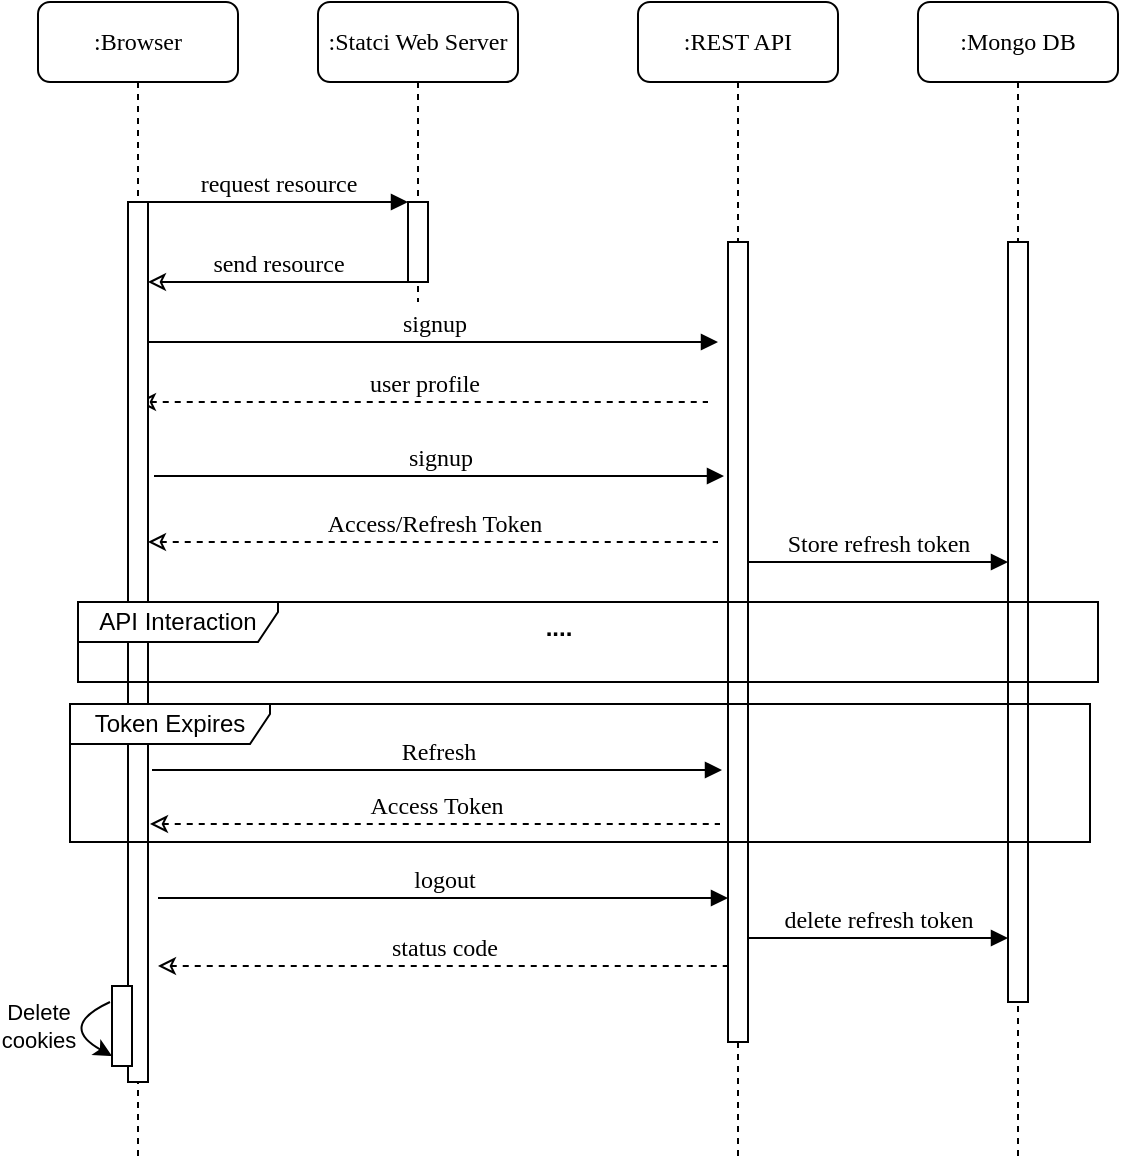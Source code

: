 <mxfile version="27.1.6" pages="2">
  <diagram name="Page-1" id="13e1069c-82ec-6db2-03f1-153e76fe0fe0">
    <mxGraphModel dx="1412" dy="769" grid="1" gridSize="10" guides="1" tooltips="1" connect="1" arrows="1" fold="1" page="1" pageScale="1" pageWidth="1100" pageHeight="850" background="none" math="0" shadow="0">
      <root>
        <mxCell id="0" />
        <mxCell id="1" parent="0" />
        <mxCell id="7baba1c4bc27f4b0-2" value=":Statci Web Server" style="shape=umlLifeline;perimeter=lifelinePerimeter;whiteSpace=wrap;html=1;container=1;collapsible=0;recursiveResize=0;outlineConnect=0;rounded=1;shadow=0;comic=0;labelBackgroundColor=none;strokeWidth=1;fontFamily=Verdana;fontSize=12;align=center;" parent="1" vertex="1">
          <mxGeometry x="240" y="80" width="100" height="150" as="geometry" />
        </mxCell>
        <mxCell id="7baba1c4bc27f4b0-10" value="" style="html=1;points=[];perimeter=orthogonalPerimeter;rounded=0;shadow=0;comic=0;labelBackgroundColor=none;strokeWidth=1;fontFamily=Verdana;fontSize=12;align=center;" parent="7baba1c4bc27f4b0-2" vertex="1">
          <mxGeometry x="45" y="100" width="10" height="40" as="geometry" />
        </mxCell>
        <mxCell id="mMojjaTBQJh_iDhO5BVc-2" value="send resource" style="html=1;verticalAlign=bottom;endArrow=none;entryX=0;entryY=0;labelBackgroundColor=none;fontFamily=Verdana;fontSize=12;edgeStyle=elbowEdgeStyle;elbow=vertical;startArrow=classic;startFill=0;" edge="1" parent="7baba1c4bc27f4b0-2">
          <mxGeometry relative="1" as="geometry">
            <mxPoint x="-85" y="140" as="sourcePoint" />
            <mxPoint x="45" y="140" as="targetPoint" />
          </mxGeometry>
        </mxCell>
        <mxCell id="mMojjaTBQJh_iDhO5BVc-3" value="user profile" style="html=1;verticalAlign=bottom;endArrow=none;labelBackgroundColor=none;fontFamily=Verdana;fontSize=12;startArrow=classic;startFill=0;dashed=1;" edge="1" parent="7baba1c4bc27f4b0-2">
          <mxGeometry relative="1" as="geometry">
            <mxPoint x="-90" y="200" as="sourcePoint" />
            <mxPoint x="195" y="200" as="targetPoint" />
          </mxGeometry>
        </mxCell>
        <mxCell id="7baba1c4bc27f4b0-3" value=":REST API" style="shape=umlLifeline;perimeter=lifelinePerimeter;whiteSpace=wrap;html=1;container=1;collapsible=0;recursiveResize=0;outlineConnect=0;rounded=1;shadow=0;comic=0;labelBackgroundColor=none;strokeWidth=1;fontFamily=Verdana;fontSize=12;align=center;" parent="1" vertex="1">
          <mxGeometry x="400" y="80" width="100" height="580" as="geometry" />
        </mxCell>
        <mxCell id="7baba1c4bc27f4b0-13" value="" style="html=1;points=[];perimeter=orthogonalPerimeter;rounded=0;shadow=0;comic=0;labelBackgroundColor=none;strokeWidth=1;fontFamily=Verdana;fontSize=12;align=center;" parent="7baba1c4bc27f4b0-3" vertex="1">
          <mxGeometry x="45" y="120" width="10" height="400" as="geometry" />
        </mxCell>
        <mxCell id="7baba1c4bc27f4b0-4" value=":Mongo DB" style="shape=umlLifeline;perimeter=lifelinePerimeter;whiteSpace=wrap;html=1;container=1;collapsible=0;recursiveResize=0;outlineConnect=0;rounded=1;shadow=0;comic=0;labelBackgroundColor=none;strokeWidth=1;fontFamily=Verdana;fontSize=12;align=center;" parent="1" vertex="1">
          <mxGeometry x="540" y="80" width="100" height="580" as="geometry" />
        </mxCell>
        <mxCell id="7baba1c4bc27f4b0-16" value="" style="html=1;points=[];perimeter=orthogonalPerimeter;rounded=0;shadow=0;comic=0;labelBackgroundColor=none;strokeWidth=1;fontFamily=Verdana;fontSize=12;align=center;" parent="7baba1c4bc27f4b0-4" vertex="1">
          <mxGeometry x="45" y="120" width="10" height="380" as="geometry" />
        </mxCell>
        <mxCell id="mMojjaTBQJh_iDhO5BVc-9" value="delete refresh token" style="html=1;verticalAlign=bottom;endArrow=block;entryX=0;entryY=0;labelBackgroundColor=none;fontFamily=Verdana;fontSize=12;edgeStyle=elbowEdgeStyle;elbow=vertical;" edge="1" parent="7baba1c4bc27f4b0-4">
          <mxGeometry relative="1" as="geometry">
            <mxPoint x="-85" y="468" as="sourcePoint" />
            <mxPoint x="45" y="468" as="targetPoint" />
          </mxGeometry>
        </mxCell>
        <mxCell id="7baba1c4bc27f4b0-8" value=":Browser" style="shape=umlLifeline;perimeter=lifelinePerimeter;whiteSpace=wrap;html=1;container=1;collapsible=0;recursiveResize=0;outlineConnect=0;rounded=1;shadow=0;comic=0;labelBackgroundColor=none;strokeWidth=1;fontFamily=Verdana;fontSize=12;align=center;" parent="1" vertex="1">
          <mxGeometry x="100" y="80" width="100" height="580" as="geometry" />
        </mxCell>
        <mxCell id="7baba1c4bc27f4b0-9" value="" style="html=1;points=[];perimeter=orthogonalPerimeter;rounded=0;shadow=0;comic=0;labelBackgroundColor=none;strokeWidth=1;fontFamily=Verdana;fontSize=12;align=center;" parent="7baba1c4bc27f4b0-8" vertex="1">
          <mxGeometry x="45" y="100" width="10" height="440" as="geometry" />
        </mxCell>
        <mxCell id="7baba1c4bc27f4b0-20" value="Store refresh token" style="html=1;verticalAlign=bottom;endArrow=block;entryX=0;entryY=0;labelBackgroundColor=none;fontFamily=Verdana;fontSize=12;edgeStyle=elbowEdgeStyle;elbow=vertical;" parent="1" edge="1">
          <mxGeometry relative="1" as="geometry">
            <mxPoint x="455" y="360" as="sourcePoint" />
            <mxPoint x="585" y="360" as="targetPoint" />
          </mxGeometry>
        </mxCell>
        <mxCell id="7baba1c4bc27f4b0-11" value="request resource" style="html=1;verticalAlign=bottom;endArrow=block;entryX=0;entryY=0;labelBackgroundColor=none;fontFamily=Verdana;fontSize=12;edgeStyle=elbowEdgeStyle;elbow=vertical;" parent="1" source="7baba1c4bc27f4b0-9" target="7baba1c4bc27f4b0-10" edge="1">
          <mxGeometry relative="1" as="geometry">
            <mxPoint x="220" y="190" as="sourcePoint" />
          </mxGeometry>
        </mxCell>
        <mxCell id="7baba1c4bc27f4b0-37" value="" style="html=1;points=[];perimeter=orthogonalPerimeter;rounded=0;shadow=0;comic=0;labelBackgroundColor=none;strokeWidth=1;fontFamily=Verdana;fontSize=12;align=center;" parent="1" vertex="1">
          <mxGeometry x="137" y="572" width="10" height="40" as="geometry" />
        </mxCell>
        <mxCell id="7baba1c4bc27f4b0-23" value="signup" style="html=1;verticalAlign=bottom;endArrow=block;labelBackgroundColor=none;fontFamily=Verdana;fontSize=12;" parent="1" edge="1">
          <mxGeometry relative="1" as="geometry">
            <mxPoint x="155" y="250" as="sourcePoint" />
            <mxPoint x="440" y="250" as="targetPoint" />
          </mxGeometry>
        </mxCell>
        <mxCell id="mMojjaTBQJh_iDhO5BVc-4" value="signup" style="html=1;verticalAlign=bottom;endArrow=block;labelBackgroundColor=none;fontFamily=Verdana;fontSize=12;" edge="1" parent="1">
          <mxGeometry relative="1" as="geometry">
            <mxPoint x="158" y="317" as="sourcePoint" />
            <mxPoint x="443" y="317" as="targetPoint" />
          </mxGeometry>
        </mxCell>
        <mxCell id="mMojjaTBQJh_iDhO5BVc-5" value="Access/Refresh Token" style="html=1;verticalAlign=bottom;endArrow=none;labelBackgroundColor=none;fontFamily=Verdana;fontSize=12;startArrow=classic;startFill=0;dashed=1;" edge="1" parent="1">
          <mxGeometry relative="1" as="geometry">
            <mxPoint x="155" y="350" as="sourcePoint" />
            <mxPoint x="440" y="350" as="targetPoint" />
          </mxGeometry>
        </mxCell>
        <mxCell id="mMojjaTBQJh_iDhO5BVc-6" value="logout" style="html=1;verticalAlign=bottom;endArrow=block;labelBackgroundColor=none;fontFamily=Verdana;fontSize=12;" edge="1" parent="1">
          <mxGeometry relative="1" as="geometry">
            <mxPoint x="160" y="528" as="sourcePoint" />
            <mxPoint x="445" y="528" as="targetPoint" />
          </mxGeometry>
        </mxCell>
        <mxCell id="mMojjaTBQJh_iDhO5BVc-10" value="status code" style="html=1;verticalAlign=bottom;endArrow=none;labelBackgroundColor=none;fontFamily=Verdana;fontSize=12;startArrow=classic;startFill=0;dashed=1;" edge="1" parent="1">
          <mxGeometry relative="1" as="geometry">
            <mxPoint x="160" y="562" as="sourcePoint" />
            <mxPoint x="445" y="562" as="targetPoint" />
          </mxGeometry>
        </mxCell>
        <mxCell id="mMojjaTBQJh_iDhO5BVc-11" value="Delete&lt;br&gt;cookies" style="endArrow=classic;html=1;rounded=0;exitX=-0.1;exitY=0.2;exitDx=0;exitDy=0;exitPerimeter=0;edgeStyle=orthogonalEdgeStyle;curved=1;entryX=0;entryY=0.875;entryDx=0;entryDy=0;entryPerimeter=0;" edge="1" parent="1" source="7baba1c4bc27f4b0-37" target="7baba1c4bc27f4b0-37">
          <mxGeometry x="-0.038" y="-10" width="50" height="50" relative="1" as="geometry">
            <mxPoint x="530" y="558" as="sourcePoint" />
            <mxPoint x="580" y="508" as="targetPoint" />
            <Array as="points">
              <mxPoint x="110" y="592" />
            </Array>
            <mxPoint x="-5" y="-9" as="offset" />
          </mxGeometry>
        </mxCell>
        <mxCell id="mMojjaTBQJh_iDhO5BVc-12" value="API Interaction" style="shape=umlFrame;whiteSpace=wrap;html=1;pointerEvents=0;width=100;height=20;" vertex="1" parent="1">
          <mxGeometry x="120" y="380" width="510" height="40" as="geometry" />
        </mxCell>
        <mxCell id="mMojjaTBQJh_iDhO5BVc-13" value="...." style="text;align=center;fontStyle=1;verticalAlign=middle;spacingLeft=3;spacingRight=3;strokeColor=none;rotatable=0;points=[[0,0.5],[1,0.5]];portConstraint=eastwest;html=1;" vertex="1" parent="1">
          <mxGeometry x="320" y="380" width="80" height="26" as="geometry" />
        </mxCell>
        <mxCell id="0q-J3JdxYKcquq0fcX5v-1" value="Token Expires" style="shape=umlFrame;whiteSpace=wrap;html=1;pointerEvents=0;width=100;height=20;" vertex="1" parent="1">
          <mxGeometry x="116" y="431" width="510" height="69" as="geometry" />
        </mxCell>
        <mxCell id="0q-J3JdxYKcquq0fcX5v-4" value="Refresh" style="html=1;verticalAlign=bottom;endArrow=block;labelBackgroundColor=none;fontFamily=Verdana;fontSize=12;" edge="1" parent="1">
          <mxGeometry relative="1" as="geometry">
            <mxPoint x="157" y="464" as="sourcePoint" />
            <mxPoint x="442" y="464" as="targetPoint" />
          </mxGeometry>
        </mxCell>
        <mxCell id="0q-J3JdxYKcquq0fcX5v-5" value="Access Token" style="html=1;verticalAlign=bottom;endArrow=none;labelBackgroundColor=none;fontFamily=Verdana;fontSize=12;startArrow=classic;startFill=0;dashed=1;" edge="1" parent="1">
          <mxGeometry relative="1" as="geometry">
            <mxPoint x="156" y="491" as="sourcePoint" />
            <mxPoint x="441" y="491" as="targetPoint" />
          </mxGeometry>
        </mxCell>
      </root>
    </mxGraphModel>
  </diagram>
  <diagram id="w_rdx0TDvzL0RPtwp3Ca" name="Seite-2">
    <mxGraphModel dx="2004" dy="641" grid="1" gridSize="10" guides="1" tooltips="1" connect="1" arrows="1" fold="1" page="1" pageScale="1" pageWidth="827" pageHeight="1169" math="0" shadow="0">
      <root>
        <mxCell id="0" />
        <mxCell id="1" parent="0" />
        <mxCell id="EJMZjAy_q0fs3o26LNkT-5" value=":REST API" style="shape=umlLifeline;perimeter=lifelinePerimeter;whiteSpace=wrap;html=1;container=1;collapsible=0;recursiveResize=0;outlineConnect=0;rounded=1;shadow=0;comic=0;labelBackgroundColor=none;strokeWidth=1;fontFamily=Verdana;fontSize=12;align=center;" vertex="1" parent="1">
          <mxGeometry x="-410" y="90" width="100" height="580" as="geometry" />
        </mxCell>
        <mxCell id="EJMZjAy_q0fs3o26LNkT-6" value="" style="html=1;points=[];perimeter=orthogonalPerimeter;rounded=0;shadow=0;comic=0;labelBackgroundColor=none;strokeWidth=1;fontFamily=Verdana;fontSize=12;align=center;" vertex="1" parent="EJMZjAy_q0fs3o26LNkT-5">
          <mxGeometry x="45" y="100" width="10" height="400" as="geometry" />
        </mxCell>
        <mxCell id="EJMZjAy_q0fs3o26LNkT-19" value="image" style="html=1;verticalAlign=bottom;endArrow=none;labelBackgroundColor=none;fontFamily=Verdana;fontSize=12;startArrow=classic;startFill=0;dashed=1;" edge="1" parent="EJMZjAy_q0fs3o26LNkT-5">
          <mxGeometry relative="1" as="geometry">
            <mxPoint x="-240" y="473.58" as="sourcePoint" />
            <mxPoint x="45" y="473.58" as="targetPoint" />
          </mxGeometry>
        </mxCell>
        <mxCell id="EJMZjAy_q0fs3o26LNkT-7" value=":Mongo DB" style="shape=umlLifeline;perimeter=lifelinePerimeter;whiteSpace=wrap;html=1;container=1;collapsible=0;recursiveResize=0;outlineConnect=0;rounded=1;shadow=0;comic=0;labelBackgroundColor=none;strokeWidth=1;fontFamily=Verdana;fontSize=12;align=center;" vertex="1" parent="1">
          <mxGeometry x="-230" y="90" width="100" height="580" as="geometry" />
        </mxCell>
        <mxCell id="EJMZjAy_q0fs3o26LNkT-8" value="" style="html=1;points=[];perimeter=orthogonalPerimeter;rounded=0;shadow=0;comic=0;labelBackgroundColor=none;strokeWidth=1;fontFamily=Verdana;fontSize=12;align=center;" vertex="1" parent="EJMZjAy_q0fs3o26LNkT-7">
          <mxGeometry x="45" y="100" width="10" height="140" as="geometry" />
        </mxCell>
        <mxCell id="EJMZjAy_q0fs3o26LNkT-24" value="Null or default" style="html=1;verticalAlign=bottom;endArrow=none;labelBackgroundColor=none;fontFamily=Verdana;fontSize=12;startArrow=classic;startFill=0;dashed=1;" edge="1" parent="EJMZjAy_q0fs3o26LNkT-7" source="EJMZjAy_q0fs3o26LNkT-5">
          <mxGeometry relative="1" as="geometry">
            <mxPoint x="-82" y="241" as="sourcePoint" />
            <mxPoint x="45" y="240" as="targetPoint" />
          </mxGeometry>
        </mxCell>
        <mxCell id="EJMZjAy_q0fs3o26LNkT-39" value="avatar" style="html=1;verticalAlign=bottom;endArrow=none;labelBackgroundColor=none;fontFamily=Verdana;fontSize=12;startArrow=classic;startFill=0;dashed=1;" edge="1" parent="EJMZjAy_q0fs3o26LNkT-7">
          <mxGeometry relative="1" as="geometry">
            <mxPoint x="-120" y="414.58" as="sourcePoint" />
            <mxPoint x="159" y="414.58" as="targetPoint" />
          </mxGeometry>
        </mxCell>
        <mxCell id="EJMZjAy_q0fs3o26LNkT-10" value=":Browser" style="shape=umlLifeline;perimeter=lifelinePerimeter;whiteSpace=wrap;html=1;container=1;collapsible=0;recursiveResize=0;outlineConnect=0;rounded=1;shadow=0;comic=0;labelBackgroundColor=none;strokeWidth=1;fontFamily=Verdana;fontSize=12;align=center;" vertex="1" parent="1">
          <mxGeometry x="-710" y="90" width="100" height="580" as="geometry" />
        </mxCell>
        <mxCell id="EJMZjAy_q0fs3o26LNkT-11" value="" style="html=1;points=[];perimeter=orthogonalPerimeter;rounded=0;shadow=0;comic=0;labelBackgroundColor=none;strokeWidth=1;fontFamily=Verdana;fontSize=12;align=center;" vertex="1" parent="EJMZjAy_q0fs3o26LNkT-10">
          <mxGeometry x="45" y="100" width="10" height="440" as="geometry" />
        </mxCell>
        <mxCell id="EJMZjAy_q0fs3o26LNkT-12" value="avatar?" style="html=1;verticalAlign=bottom;endArrow=block;labelBackgroundColor=none;fontFamily=Verdana;fontSize=12;edgeStyle=elbowEdgeStyle;elbow=vertical;" edge="1" parent="1" target="EJMZjAy_q0fs3o26LNkT-7">
          <mxGeometry relative="1" as="geometry">
            <mxPoint x="-355" y="298" as="sourcePoint" />
            <mxPoint x="-225" y="298" as="targetPoint" />
          </mxGeometry>
        </mxCell>
        <mxCell id="EJMZjAy_q0fs3o26LNkT-16" value="get user/{id}/image" style="html=1;verticalAlign=bottom;endArrow=block;labelBackgroundColor=none;fontFamily=Verdana;fontSize=12;" edge="1" parent="1">
          <mxGeometry relative="1" as="geometry">
            <mxPoint x="-652" y="280" as="sourcePoint" />
            <mxPoint x="-367" y="280" as="targetPoint" />
          </mxGeometry>
        </mxCell>
        <mxCell id="EJMZjAy_q0fs3o26LNkT-23" value="..." style="text;html=1;align=center;verticalAlign=middle;resizable=0;points=[];autosize=1;strokeColor=none;fillColor=none;" vertex="1" parent="1">
          <mxGeometry x="-475" y="201" width="30" height="30" as="geometry" />
        </mxCell>
        <mxCell id="EJMZjAy_q0fs3o26LNkT-26" value=":Dice Bear" style="shape=umlLifeline;perimeter=lifelinePerimeter;whiteSpace=wrap;html=1;container=1;collapsible=0;recursiveResize=0;outlineConnect=0;rounded=1;shadow=0;comic=0;labelBackgroundColor=none;strokeWidth=1;fontFamily=Verdana;fontSize=12;align=center;" vertex="1" parent="1">
          <mxGeometry x="-120" y="90" width="100" height="580" as="geometry" />
        </mxCell>
        <mxCell id="EJMZjAy_q0fs3o26LNkT-27" value="" style="html=1;points=[];perimeter=orthogonalPerimeter;rounded=0;shadow=0;comic=0;labelBackgroundColor=none;strokeWidth=1;fontFamily=Verdana;fontSize=12;align=center;" vertex="1" parent="EJMZjAy_q0fs3o26LNkT-26">
          <mxGeometry x="45" y="100" width="10" height="350" as="geometry" />
        </mxCell>
        <mxCell id="EJMZjAy_q0fs3o26LNkT-29" value="Null" style="html=1;verticalAlign=bottom;endArrow=none;labelBackgroundColor=none;fontFamily=Verdana;fontSize=12;startArrow=classic;startFill=0;dashed=1;" edge="1" parent="EJMZjAy_q0fs3o26LNkT-26">
          <mxGeometry relative="1" as="geometry">
            <mxPoint x="-239" y="298" as="sourcePoint" />
            <mxPoint x="40" y="298" as="targetPoint" />
          </mxGeometry>
        </mxCell>
        <mxCell id="EJMZjAy_q0fs3o26LNkT-38" value="generate avatar" style="html=1;verticalAlign=bottom;endArrow=block;labelBackgroundColor=none;fontFamily=Verdana;fontSize=12;edgeStyle=elbowEdgeStyle;elbow=vertical;" edge="1" parent="EJMZjAy_q0fs3o26LNkT-26">
          <mxGeometry relative="1" as="geometry">
            <mxPoint x="-237.5" y="390.17" as="sourcePoint" />
            <mxPoint x="45" y="390.17" as="targetPoint" />
          </mxGeometry>
        </mxCell>
        <mxCell id="EJMZjAy_q0fs3o26LNkT-31" value="API offline" style="shape=umlFrame;whiteSpace=wrap;html=1;pointerEvents=0;width=70;height=15;" vertex="1" parent="EJMZjAy_q0fs3o26LNkT-26">
          <mxGeometry x="-270" y="250" width="370" height="110" as="geometry" />
        </mxCell>
        <mxCell id="EJMZjAy_q0fs3o26LNkT-30" value="generate avatar" style="html=1;verticalAlign=bottom;endArrow=block;labelBackgroundColor=none;fontFamily=Verdana;fontSize=12;edgeStyle=elbowEdgeStyle;elbow=vertical;" edge="1" parent="1">
          <mxGeometry relative="1" as="geometry">
            <mxPoint x="-353" y="366" as="sourcePoint" />
            <mxPoint x="-70.5" y="366" as="targetPoint" />
          </mxGeometry>
        </mxCell>
        <mxCell id="EJMZjAy_q0fs3o26LNkT-32" value="" style="html=1;points=[];perimeter=orthogonalPerimeter;rounded=0;shadow=0;comic=0;labelBackgroundColor=none;strokeWidth=1;fontFamily=Verdana;fontSize=12;align=center;" vertex="1" parent="1">
          <mxGeometry x="-356" y="400" width="10" height="40" as="geometry" />
        </mxCell>
        <mxCell id="EJMZjAy_q0fs3o26LNkT-33" value="" style="endArrow=classic;html=1;rounded=0;exitX=-0.1;exitY=0.2;exitDx=0;exitDy=0;exitPerimeter=0;edgeStyle=orthogonalEdgeStyle;curved=1;entryX=0;entryY=0.875;entryDx=0;entryDy=0;entryPerimeter=0;" edge="1" parent="1">
          <mxGeometry x="-1" y="278" width="50" height="50" relative="1" as="geometry">
            <mxPoint x="-345" y="407" as="sourcePoint" />
            <mxPoint x="-344" y="434" as="targetPoint" />
            <Array as="points">
              <mxPoint x="-330" y="407" />
              <mxPoint x="-330" y="434" />
            </Array>
            <mxPoint x="-16" y="-92" as="offset" />
          </mxGeometry>
        </mxCell>
        <mxCell id="EJMZjAy_q0fs3o26LNkT-34" value="default image" style="edgeLabel;html=1;align=center;verticalAlign=middle;resizable=0;points=[];" vertex="1" connectable="0" parent="EJMZjAy_q0fs3o26LNkT-33">
          <mxGeometry x="0.173" y="4" relative="1" as="geometry">
            <mxPoint x="16" y="-4" as="offset" />
          </mxGeometry>
        </mxCell>
        <mxCell id="EJMZjAy_q0fs3o26LNkT-21" value="Login" style="shape=umlFrame;whiteSpace=wrap;html=1;pointerEvents=0;width=100;height=20;" vertex="1" parent="1">
          <mxGeometry x="-706" y="201" width="676" height="39" as="geometry" />
        </mxCell>
        <mxCell id="EJMZjAy_q0fs3o26LNkT-37" value="ELSE" style="shape=umlFrame;whiteSpace=wrap;html=1;pointerEvents=0;width=70;height=15;" vertex="1" parent="1">
          <mxGeometry x="-390" y="450" width="370" height="90" as="geometry" />
        </mxCell>
      </root>
    </mxGraphModel>
  </diagram>
</mxfile>
